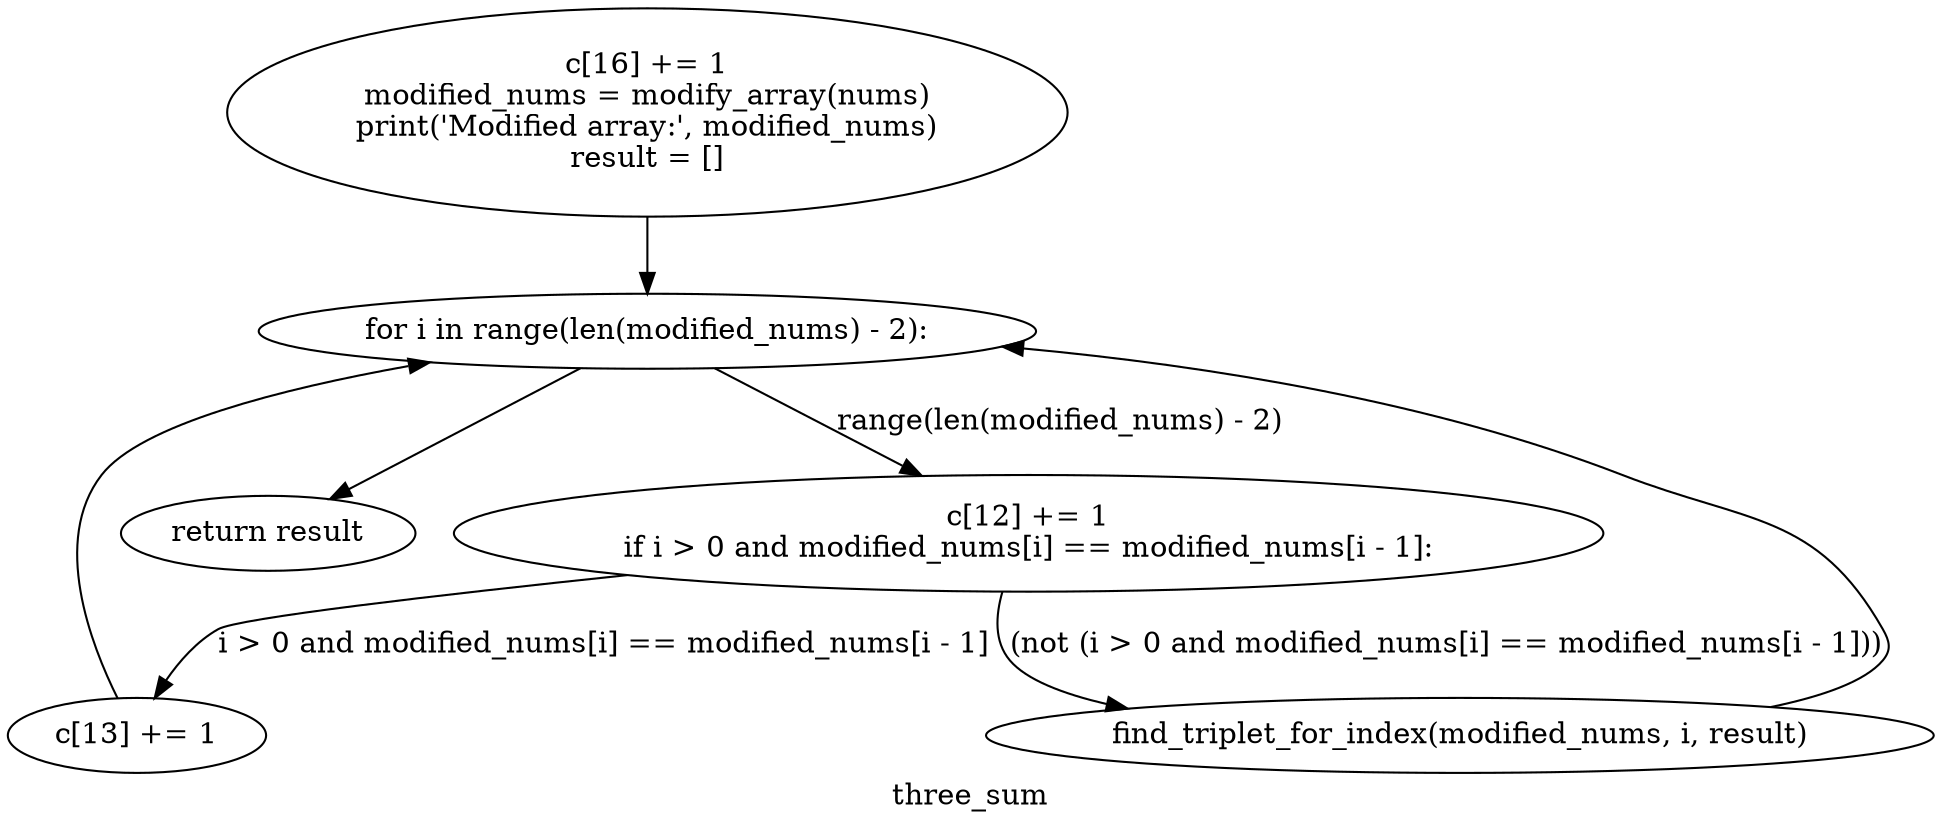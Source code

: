 digraph clusterthree_sum {
	graph [bb="0,0,754.35,392.52",
		label=three_sum,
		lheight=0.22,
		lp="377.18,11.875",
		lwidth=0.80
	];
	node [label="\N"];
	1	[height=1.3946,
		label="c[16] += 1
modified_nums = modify_array(nums)
print('Modified array:', modified_nums)
result = []
",
		pos="250.56,342.32",
		width=4.6453];
	2	[height=0.5,
		label="for i in range(len(modified_nums) - 2):
",
		pos="250.56,237.11",
		width=4.2322];
	1 -> 2	[pos="e,250.56,255.51 250.56,291.83 250.56,283.27 250.56,274.64 250.56,266.87"];
	3	[height=0.77585,
		label="c[12] += 1
if i > 0 and modified_nums[i] == modified_nums[i - 1]:
",
		pos="401.56,139.43",
		width=6.3689];
	2 -> 3	[label="range(len(modified_nums) - 2)",
		lp="415.31,193.24",
		pos="e,359.12,167.33 277.56,219.01 297.56,206.34 325.42,188.68 349.68,173.31"];
	4	[height=0.5,
		label="return result
",
		pos="99.565,139.43",
		width=1.5155];
	2 -> 4	[pos="e,123.83,155.81 223.57,219.01 198.33,203.02 160.56,179.08 133.34,161.83"];
	5	[height=0.5,
		label="c[13] += 1
",
		pos="50.565,41.75",
		width=1.4046];
	3 -> 5	[label="i > 0 and modified_nums[i] == modified_nums[i - 1]",
		lp="236.56,85.625",
		pos="e,59.06,59.729 235.11,119.9 168.05,111.4 103.2,101.48 89.565,93.5 79.704,87.731 71.473,78.411 65.153,69.322"];
	6	[height=0.5,
		label="find_triplet_for_index(modified_nums, i, result)
",
		pos="566.56,41.75",
		width=5.2164];
	3 -> 6	[label="(not (i > 0 and modified_nums[i] == modified_nums[i - 1]))",
		lp="560.44,85.625",
		pos="e,446.2,55.911 389.82,111.17 386.83,99.724 386.29,86.958 393.81,77.75 400.48,69.605 416.02,63.31 435.2,58.46"];
	5 -> 2	[pos="e,132.41,225.46 41.667,59.938 29.627,85.862 12.18,135.33 35.565,167.36 56.104,195.49 88.297,212.38 121.58,222.43"];
	6 -> 2	[pos="e,394.22,230.9 678.39,56.622 701.04,61.746 720.21,68.619 727.56,77.75 731.96,83.2 730.52,87.156 727.56,93.5 705.99,139.78 685.05,\
144.16 639.56,167.36 567.65,204.04 479.63,221.52 405.52,229.71"];
}
